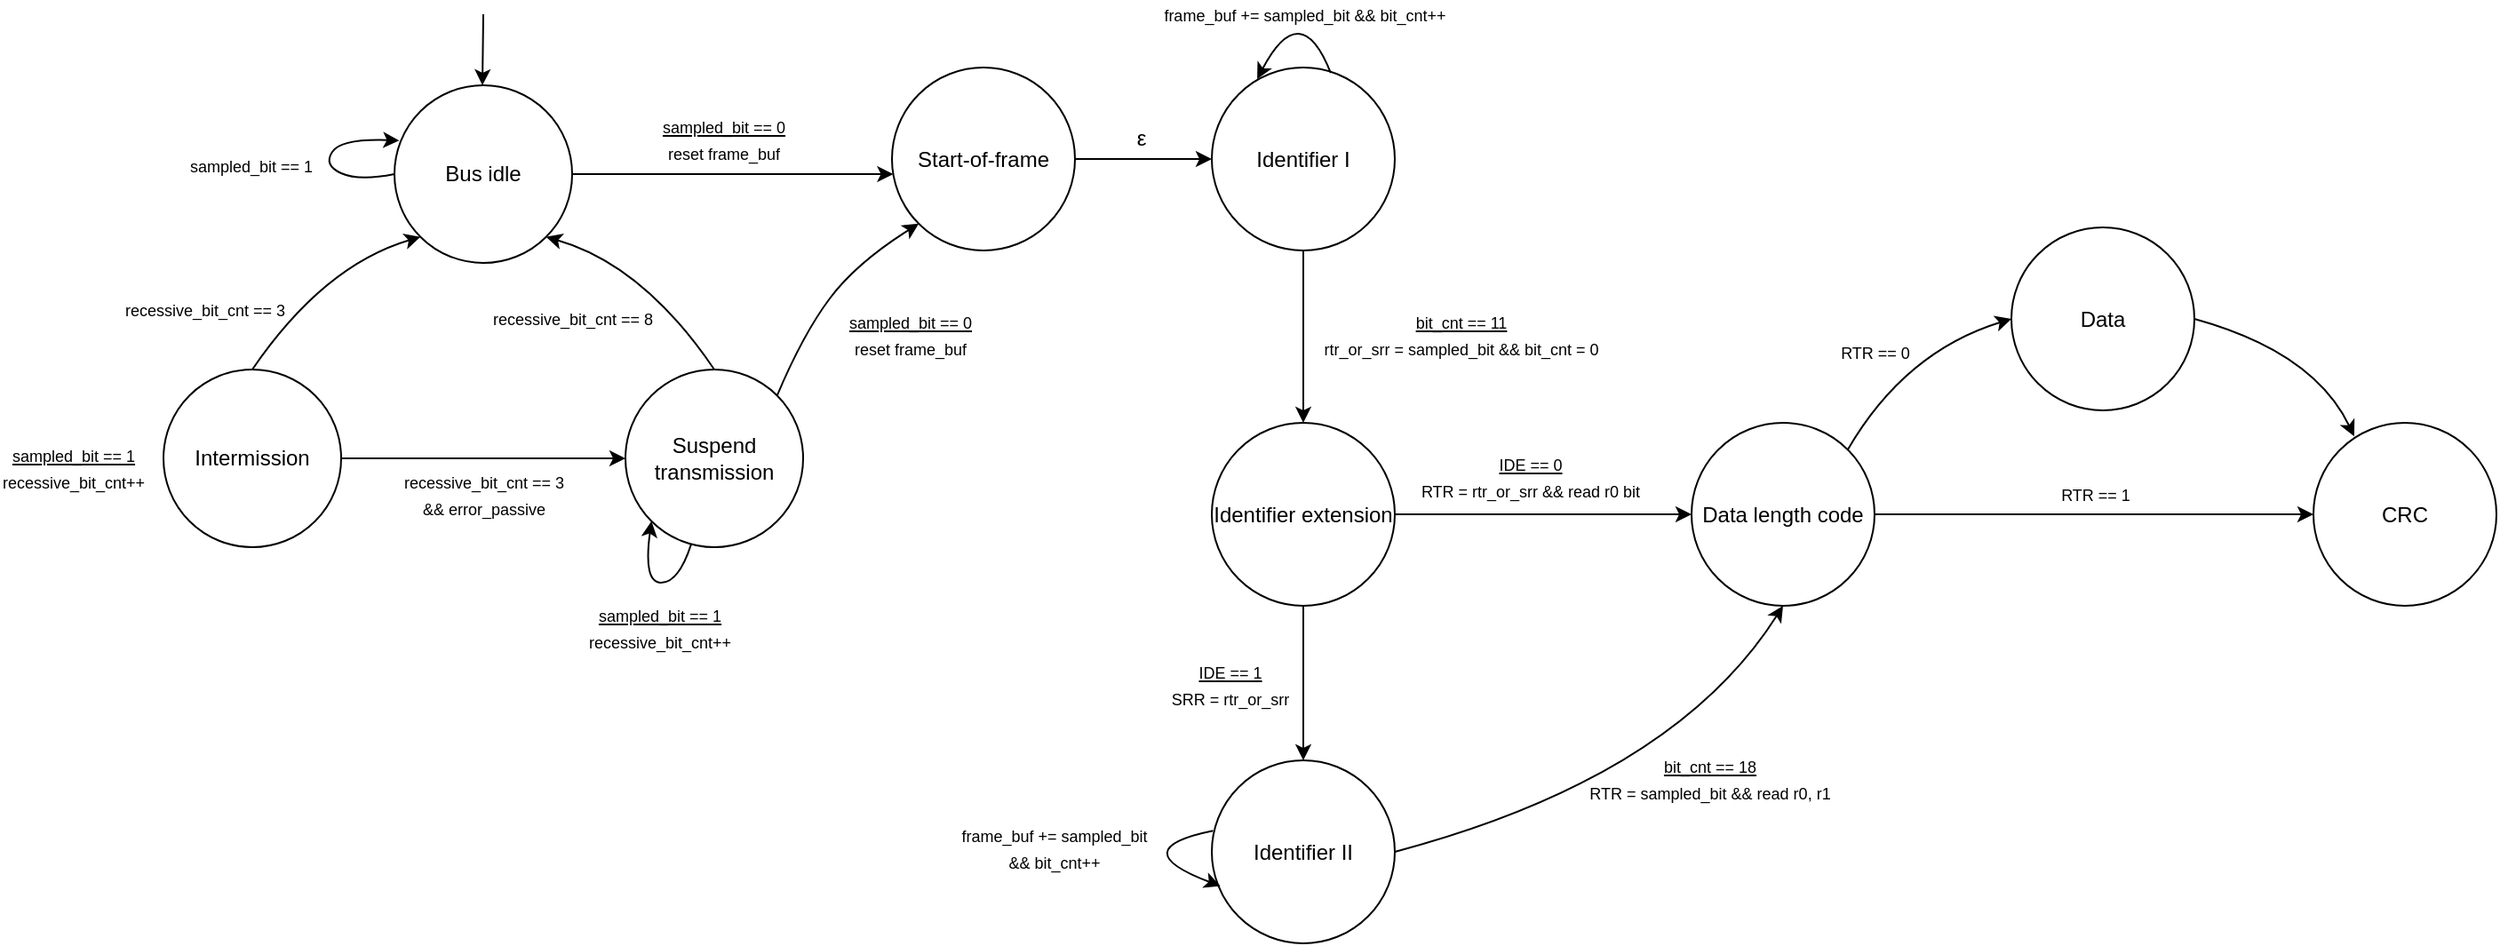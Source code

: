 <mxfile version="12.1.3" type="github" pages="1"><diagram id="fXuAVrspEKafF17kZ9Ae" name="Page-1"><mxGraphModel dx="1451" dy="1156" grid="1" gridSize="10" guides="1" tooltips="1" connect="1" arrows="1" fold="1" page="1" pageScale="1" pageWidth="827" pageHeight="1169" math="0" shadow="0"><root><mxCell id="0"/><mxCell id="1" parent="0"/><mxCell id="LsSuy4AF0oOqetUuykuO-6" value="" style="edgeStyle=orthogonalEdgeStyle;rounded=0;orthogonalLoop=1;jettySize=auto;html=1;" edge="1" parent="1" source="LsSuy4AF0oOqetUuykuO-1" target="LsSuy4AF0oOqetUuykuO-5"><mxGeometry relative="1" as="geometry"><Array as="points"><mxPoint x="440" y="240"/><mxPoint x="440" y="240"/></Array></mxGeometry></mxCell><mxCell id="LsSuy4AF0oOqetUuykuO-7" value="&lt;div&gt;&lt;u&gt;&lt;font style=&quot;font-size: 9px&quot;&gt;sampled_bit == 0&lt;br&gt;&lt;/font&gt;&lt;/u&gt;&lt;font style=&quot;font-size: 9px&quot;&gt;reset frame_buf&lt;/font&gt;&lt;u&gt;&lt;font style=&quot;font-size: 9px&quot;&gt;&lt;br&gt;&lt;/font&gt;&lt;/u&gt;&lt;/div&gt;" style="text;html=1;resizable=0;points=[];align=center;verticalAlign=middle;labelBackgroundColor=#ffffff;" vertex="1" connectable="0" parent="LsSuy4AF0oOqetUuykuO-6"><mxGeometry x="-0.237" relative="1" as="geometry"><mxPoint x="15.5" y="-20" as="offset"/></mxGeometry></mxCell><mxCell id="LsSuy4AF0oOqetUuykuO-1" value="Bus idle" style="ellipse;whiteSpace=wrap;html=1;aspect=fixed;" vertex="1" parent="1"><mxGeometry x="310" y="190" width="100" height="100" as="geometry"/></mxCell><mxCell id="LsSuy4AF0oOqetUuykuO-37" value="" style="edgeStyle=orthogonalEdgeStyle;rounded=0;orthogonalLoop=1;jettySize=auto;html=1;" edge="1" parent="1" source="LsSuy4AF0oOqetUuykuO-5" target="LsSuy4AF0oOqetUuykuO-36"><mxGeometry relative="1" as="geometry"/></mxCell><mxCell id="LsSuy4AF0oOqetUuykuO-42" value="&lt;div&gt;&lt;span class=&quot;st&quot;&gt;ε&lt;/span&gt;&lt;/div&gt;" style="text;html=1;resizable=0;points=[];align=center;verticalAlign=middle;labelBackgroundColor=#ffffff;" vertex="1" connectable="0" parent="LsSuy4AF0oOqetUuykuO-37"><mxGeometry x="-0.21" y="1" relative="1" as="geometry"><mxPoint x="6.5" y="-10.5" as="offset"/></mxGeometry></mxCell><mxCell id="LsSuy4AF0oOqetUuykuO-5" value="Start-of-frame&lt;font style=&quot;font-size: 8px&quot;&gt;&lt;br&gt;&lt;/font&gt;" style="ellipse;whiteSpace=wrap;html=1;aspect=fixed;" vertex="1" parent="1"><mxGeometry x="590" y="180" width="103" height="103" as="geometry"/></mxCell><mxCell id="LsSuy4AF0oOqetUuykuO-49" value="" style="edgeStyle=orthogonalEdgeStyle;rounded=0;orthogonalLoop=1;jettySize=auto;html=1;" edge="1" parent="1" source="LsSuy4AF0oOqetUuykuO-36" target="LsSuy4AF0oOqetUuykuO-48"><mxGeometry relative="1" as="geometry"/></mxCell><mxCell id="LsSuy4AF0oOqetUuykuO-50" value="&lt;div&gt;&lt;font style=&quot;font-size: 9px&quot;&gt;&lt;u&gt;bit_cnt == 11&lt;br&gt;&lt;/u&gt;rtr_or_srr = sampled_bit &amp;amp;&amp;amp; bit_cnt = 0&lt;br&gt;&lt;u&gt;&lt;/u&gt;&lt;/font&gt;&lt;/div&gt;" style="text;html=1;resizable=0;points=[];align=center;verticalAlign=middle;labelBackgroundColor=#ffffff;" vertex="1" connectable="0" parent="LsSuy4AF0oOqetUuykuO-49"><mxGeometry x="-0.293" y="-2" relative="1" as="geometry"><mxPoint x="90.5" y="12.5" as="offset"/></mxGeometry></mxCell><mxCell id="LsSuy4AF0oOqetUuykuO-36" value="Identifier I" style="ellipse;whiteSpace=wrap;html=1;aspect=fixed;" vertex="1" parent="1"><mxGeometry x="770" y="180" width="103" height="103" as="geometry"/></mxCell><mxCell id="LsSuy4AF0oOqetUuykuO-62" value="" style="edgeStyle=orthogonalEdgeStyle;rounded=0;orthogonalLoop=1;jettySize=auto;html=1;" edge="1" parent="1" source="LsSuy4AF0oOqetUuykuO-48" target="LsSuy4AF0oOqetUuykuO-61"><mxGeometry relative="1" as="geometry"/></mxCell><mxCell id="LsSuy4AF0oOqetUuykuO-63" value="&lt;u&gt;&lt;font style=&quot;font-size: 9px&quot;&gt;IDE == 0&lt;br&gt;&lt;/font&gt;&lt;/u&gt;&lt;font style=&quot;font-size: 9px&quot;&gt;RTR = rtr_or_srr &amp;amp;&amp;amp; read r0 bit&lt;br&gt;&lt;/font&gt;&lt;u&gt;&lt;font style=&quot;font-size: 9px&quot;&gt;&lt;/font&gt;&lt;/u&gt;" style="text;html=1;resizable=0;points=[];align=center;verticalAlign=middle;labelBackgroundColor=#ffffff;" vertex="1" connectable="0" parent="LsSuy4AF0oOqetUuykuO-62"><mxGeometry x="-0.178" y="2" relative="1" as="geometry"><mxPoint x="7.5" y="-19.5" as="offset"/></mxGeometry></mxCell><mxCell id="LsSuy4AF0oOqetUuykuO-65" value="" style="edgeStyle=orthogonalEdgeStyle;rounded=0;orthogonalLoop=1;jettySize=auto;html=1;" edge="1" parent="1" source="LsSuy4AF0oOqetUuykuO-48" target="LsSuy4AF0oOqetUuykuO-64"><mxGeometry relative="1" as="geometry"/></mxCell><mxCell id="LsSuy4AF0oOqetUuykuO-66" value="&lt;div&gt;&lt;font style=&quot;font-size: 9px&quot;&gt;&lt;u&gt;&lt;font style=&quot;font-size: 9px&quot;&gt;IDE == 1&lt;/font&gt;&lt;br&gt;&lt;/u&gt;&lt;/font&gt;&lt;/div&gt;&lt;font style=&quot;font-size: 9px&quot; size=&quot;3&quot;&gt;SRR = rtr_or_srr&lt;/font&gt;" style="text;html=1;resizable=0;points=[];align=center;verticalAlign=middle;labelBackgroundColor=#ffffff;" vertex="1" connectable="0" parent="LsSuy4AF0oOqetUuykuO-65"><mxGeometry x="-0.163" y="2" relative="1" as="geometry"><mxPoint x="-43.5" y="7" as="offset"/></mxGeometry></mxCell><mxCell id="LsSuy4AF0oOqetUuykuO-48" value="Identifier extension" style="ellipse;whiteSpace=wrap;html=1;aspect=fixed;" vertex="1" parent="1"><mxGeometry x="770" y="380" width="103" height="103" as="geometry"/></mxCell><mxCell id="LsSuy4AF0oOqetUuykuO-64" value="Identifier II" style="ellipse;whiteSpace=wrap;html=1;aspect=fixed;" vertex="1" parent="1"><mxGeometry x="770" y="570" width="103" height="103" as="geometry"/></mxCell><mxCell id="LsSuy4AF0oOqetUuykuO-86" value="" style="edgeStyle=orthogonalEdgeStyle;rounded=0;orthogonalLoop=1;jettySize=auto;html=1;" edge="1" parent="1" source="LsSuy4AF0oOqetUuykuO-61" target="LsSuy4AF0oOqetUuykuO-85"><mxGeometry relative="1" as="geometry"/></mxCell><mxCell id="LsSuy4AF0oOqetUuykuO-89" value="&lt;font style=&quot;font-size: 9px&quot;&gt;RTR == 1&lt;/font&gt;" style="text;html=1;resizable=0;points=[];align=center;verticalAlign=middle;labelBackgroundColor=#ffffff;" vertex="1" connectable="0" parent="LsSuy4AF0oOqetUuykuO-86"><mxGeometry x="-0.103" y="1" relative="1" as="geometry"><mxPoint x="12.5" y="-10.5" as="offset"/></mxGeometry></mxCell><mxCell id="LsSuy4AF0oOqetUuykuO-61" value="Data length code " style="ellipse;whiteSpace=wrap;html=1;aspect=fixed;" vertex="1" parent="1"><mxGeometry x="1040" y="380" width="103" height="103" as="geometry"/></mxCell><mxCell id="LsSuy4AF0oOqetUuykuO-85" value="CRC" style="ellipse;whiteSpace=wrap;html=1;aspect=fixed;" vertex="1" parent="1"><mxGeometry x="1390" y="380" width="103" height="103" as="geometry"/></mxCell><mxCell id="LsSuy4AF0oOqetUuykuO-79" value="Data" style="ellipse;whiteSpace=wrap;html=1;aspect=fixed;" vertex="1" parent="1"><mxGeometry x="1220" y="270" width="103" height="103" as="geometry"/></mxCell><mxCell id="LsSuy4AF0oOqetUuykuO-4" value="" style="endArrow=classic;html=1;" edge="1" parent="1"><mxGeometry width="50" height="50" relative="1" as="geometry"><mxPoint x="360" y="150" as="sourcePoint"/><mxPoint x="359.5" y="190" as="targetPoint"/></mxGeometry></mxCell><mxCell id="LsSuy4AF0oOqetUuykuO-15" value="" style="curved=1;endArrow=classic;html=1;entryX=0.027;entryY=0.311;entryDx=0;entryDy=0;exitX=0;exitY=0.5;exitDx=0;exitDy=0;entryPerimeter=0;" edge="1" parent="1" source="LsSuy4AF0oOqetUuykuO-1" target="LsSuy4AF0oOqetUuykuO-1"><mxGeometry width="50" height="50" relative="1" as="geometry"><mxPoint x="310" y="250" as="sourcePoint"/><mxPoint x="310" y="200" as="targetPoint"/><Array as="points"><mxPoint x="290" y="244"/><mxPoint x="270" y="235"/><mxPoint x="280" y="220"/></Array></mxGeometry></mxCell><mxCell id="LsSuy4AF0oOqetUuykuO-21" value="&lt;div&gt;&lt;font style=&quot;font-size: 9px&quot;&gt;sampled_bit == 1&lt;br&gt;&lt;/font&gt;&lt;/div&gt;" style="text;html=1;resizable=0;points=[];align=center;verticalAlign=middle;labelBackgroundColor=#ffffff;direction=south;" vertex="1" connectable="0" parent="1"><mxGeometry x="209.929" y="250" as="geometry"><mxPoint x="18.5" y="-15" as="offset"/></mxGeometry></mxCell><mxCell id="LsSuy4AF0oOqetUuykuO-30" value="" style="edgeStyle=orthogonalEdgeStyle;rounded=0;orthogonalLoop=1;jettySize=auto;html=1;" edge="1" parent="1" source="LsSuy4AF0oOqetUuykuO-23" target="LsSuy4AF0oOqetUuykuO-29"><mxGeometry relative="1" as="geometry"/></mxCell><mxCell id="LsSuy4AF0oOqetUuykuO-23" value="Intermission" style="ellipse;whiteSpace=wrap;html=1;aspect=fixed;" vertex="1" parent="1"><mxGeometry x="180" y="350" width="100" height="100" as="geometry"/></mxCell><mxCell id="LsSuy4AF0oOqetUuykuO-29" value="Suspend transmission" style="ellipse;whiteSpace=wrap;html=1;aspect=fixed;" vertex="1" parent="1"><mxGeometry x="440" y="350" width="100" height="100" as="geometry"/></mxCell><mxCell id="LsSuy4AF0oOqetUuykuO-24" value="" style="curved=1;endArrow=classic;html=1;entryX=0;entryY=1;entryDx=0;entryDy=0;exitX=0.5;exitY=0;exitDx=0;exitDy=0;" edge="1" parent="1" source="LsSuy4AF0oOqetUuykuO-23" target="LsSuy4AF0oOqetUuykuO-1"><mxGeometry width="50" height="50" relative="1" as="geometry"><mxPoint x="270" y="341.5" as="sourcePoint"/><mxPoint x="320" y="291.5" as="targetPoint"/><Array as="points"><mxPoint x="270" y="291.5"/></Array></mxGeometry></mxCell><mxCell id="LsSuy4AF0oOqetUuykuO-25" value="&lt;font style=&quot;font-size: 9px&quot;&gt;recessive_bit_cnt == 3&lt;/font&gt;" style="text;html=1;resizable=0;points=[];align=center;verticalAlign=middle;labelBackgroundColor=#ffffff;" vertex="1" connectable="0" parent="LsSuy4AF0oOqetUuykuO-24"><mxGeometry x="-0.353" y="-6" relative="1" as="geometry"><mxPoint x="-56" y="-3" as="offset"/></mxGeometry></mxCell><mxCell id="LsSuy4AF0oOqetUuykuO-26" value="" style="curved=1;endArrow=classic;html=1;entryX=0;entryY=1;entryDx=0;entryDy=0;exitX=0.37;exitY=0.983;exitDx=0;exitDy=0;exitPerimeter=0;" edge="1" parent="1" source="LsSuy4AF0oOqetUuykuO-29" target="LsSuy4AF0oOqetUuykuO-29"><mxGeometry width="50" height="50" relative="1" as="geometry"><mxPoint x="474.3" y="511" as="sourcePoint"/><mxPoint x="473.6" y="492.3" as="targetPoint"/><Array as="points"><mxPoint x="470" y="470"/><mxPoint x="450" y="470"/></Array></mxGeometry></mxCell><mxCell id="LsSuy4AF0oOqetUuykuO-28" value="&lt;div&gt;&lt;u&gt;&lt;font style=&quot;font-size: 9px&quot;&gt;sampled_bit == 1&lt;br&gt;&lt;/font&gt;&lt;/u&gt;&lt;font style=&quot;font-size: 9px&quot;&gt;recessive_bit_cnt++&lt;/font&gt;&lt;u&gt;&lt;font style=&quot;font-size: 9px&quot;&gt;&lt;br&gt;&lt;/font&gt;&lt;/u&gt;&lt;/div&gt;" style="text;html=1;resizable=0;points=[];align=center;verticalAlign=middle;labelBackgroundColor=#ffffff;direction=south;" vertex="1" connectable="0" parent="1"><mxGeometry x="109.929" y="420" as="geometry"><mxPoint x="18.5" y="-15" as="offset"/></mxGeometry></mxCell><mxCell id="LsSuy4AF0oOqetUuykuO-31" value="" style="curved=1;endArrow=classic;html=1;entryX=1;entryY=1;entryDx=0;entryDy=0;exitX=0.5;exitY=0;exitDx=0;exitDy=0;" edge="1" parent="1" source="LsSuy4AF0oOqetUuykuO-29" target="LsSuy4AF0oOqetUuykuO-1"><mxGeometry width="50" height="50" relative="1" as="geometry"><mxPoint x="430.0" y="350" as="sourcePoint"/><mxPoint x="484.645" y="275.355" as="targetPoint"/><Array as="points"><mxPoint x="450" y="291"/></Array></mxGeometry></mxCell><mxCell id="LsSuy4AF0oOqetUuykuO-32" value="&lt;font style=&quot;font-size: 9px&quot;&gt;recessive_bit_cnt == 8&lt;/font&gt;" style="text;html=1;resizable=0;points=[];align=center;verticalAlign=middle;labelBackgroundColor=#ffffff;" vertex="1" connectable="0" parent="LsSuy4AF0oOqetUuykuO-31"><mxGeometry x="-0.353" y="-6" relative="1" as="geometry"><mxPoint x="-61.5" y="8" as="offset"/></mxGeometry></mxCell><mxCell id="LsSuy4AF0oOqetUuykuO-33" value="&lt;font style=&quot;font-size: 9px&quot;&gt;recessive_bit_cnt == 3&lt;/font&gt;&lt;br&gt;&lt;font style=&quot;font-size: 9px&quot;&gt;&amp;amp;&amp;amp; error_passive&lt;/font&gt;" style="text;html=1;resizable=0;points=[];align=center;verticalAlign=middle;labelBackgroundColor=#ffffff;" vertex="1" connectable="0" parent="1"><mxGeometry x="-0.353" y="-6" relative="1" as="geometry"><mxPoint x="360" y="420" as="offset"/></mxGeometry></mxCell><mxCell id="LsSuy4AF0oOqetUuykuO-35" value="" style="curved=1;endArrow=classic;html=1;entryX=0;entryY=1;entryDx=0;entryDy=0;exitX=1;exitY=0;exitDx=0;exitDy=0;" edge="1" parent="1" source="LsSuy4AF0oOqetUuykuO-29" target="LsSuy4AF0oOqetUuykuO-5"><mxGeometry width="50" height="50" relative="1" as="geometry"><mxPoint x="570" y="360" as="sourcePoint"/><mxPoint x="620" y="310" as="targetPoint"/><Array as="points"><mxPoint x="540" y="330"/><mxPoint x="570" y="290"/></Array></mxGeometry></mxCell><mxCell id="LsSuy4AF0oOqetUuykuO-38" value="&lt;div&gt;&lt;u&gt;&lt;font style=&quot;font-size: 9px&quot;&gt;sampled_bit == 1&lt;br&gt;&lt;/font&gt;&lt;/u&gt;&lt;font style=&quot;font-size: 9px&quot;&gt;recessive_bit_cnt++&lt;/font&gt;&lt;u&gt;&lt;font style=&quot;font-size: 9px&quot;&gt;&lt;br&gt;&lt;/font&gt;&lt;/u&gt;&lt;/div&gt;" style="text;html=1;resizable=0;points=[];align=center;verticalAlign=middle;labelBackgroundColor=#ffffff;direction=south;" vertex="1" connectable="0" parent="1"><mxGeometry x="439.929" y="510" as="geometry"><mxPoint x="18.5" y="-15" as="offset"/></mxGeometry></mxCell><mxCell id="LsSuy4AF0oOqetUuykuO-40" value="&lt;div&gt;&lt;u&gt;&lt;font style=&quot;font-size: 9px&quot;&gt;sampled_bit == 0&lt;br&gt;&lt;/font&gt;&lt;/u&gt;&lt;font style=&quot;font-size: 9px&quot;&gt;reset frame_buf&lt;/font&gt;&lt;u&gt;&lt;font style=&quot;font-size: 9px&quot;&gt;&lt;br&gt;&lt;/font&gt;&lt;/u&gt;&lt;/div&gt;" style="text;html=1;resizable=0;points=[];align=center;verticalAlign=middle;labelBackgroundColor=#ffffff;" vertex="1" connectable="0" parent="1"><mxGeometry x="-0.237" relative="1" as="geometry"><mxPoint x="600" y="330" as="offset"/></mxGeometry></mxCell><mxCell id="LsSuy4AF0oOqetUuykuO-43" value="" style="curved=1;endArrow=classic;html=1;entryX=0.248;entryY=0.063;entryDx=0;entryDy=0;entryPerimeter=0;exitX=0.65;exitY=0.03;exitDx=0;exitDy=0;exitPerimeter=0;" edge="1" parent="1" source="LsSuy4AF0oOqetUuykuO-36" target="LsSuy4AF0oOqetUuykuO-36"><mxGeometry width="50" height="50" relative="1" as="geometry"><mxPoint x="839" y="180" as="sourcePoint"/><mxPoint x="830" y="160" as="targetPoint"/><Array as="points"><mxPoint x="820" y="140"/></Array></mxGeometry></mxCell><mxCell id="LsSuy4AF0oOqetUuykuO-44" value="&lt;div&gt;&lt;font style=&quot;font-size: 9px&quot;&gt;&lt;font style=&quot;font-size: 9px&quot;&gt;frame_buf += sampled_bit &lt;/font&gt;&amp;amp;&amp;amp; &lt;/font&gt;&lt;font style=&quot;font-size: 9px&quot;&gt;&lt;font style=&quot;font-size: 9px&quot;&gt;bit_cnt++&lt;/font&gt;&lt;br&gt;&lt;/font&gt;&lt;/div&gt;" style="text;html=1;resizable=0;points=[];align=center;verticalAlign=middle;labelBackgroundColor=#ffffff;" vertex="1" connectable="0" parent="LsSuy4AF0oOqetUuykuO-43"><mxGeometry x="-0.469" y="10" relative="1" as="geometry"><mxPoint x="3.5" y="-12.5" as="offset"/></mxGeometry></mxCell><mxCell id="LsSuy4AF0oOqetUuykuO-69" value="" style="curved=1;endArrow=classic;html=1;entryX=0.047;entryY=0.687;entryDx=0;entryDy=0;entryPerimeter=0;exitX=0.007;exitY=0.385;exitDx=0;exitDy=0;exitPerimeter=0;" edge="1" parent="1" source="LsSuy4AF0oOqetUuykuO-64" target="LsSuy4AF0oOqetUuykuO-64"><mxGeometry width="50" height="50" relative="1" as="geometry"><mxPoint x="751.45" y="623.09" as="sourcePoint"/><mxPoint x="710.044" y="626.489" as="targetPoint"/><Array as="points"><mxPoint x="720" y="620"/></Array></mxGeometry></mxCell><mxCell id="LsSuy4AF0oOqetUuykuO-70" value="&lt;div&gt;&lt;font style=&quot;font-size: 9px&quot;&gt;&lt;font style=&quot;font-size: 9px&quot;&gt;frame_buf += sampled_bit&lt;br&gt;&lt;/font&gt;&amp;amp;&amp;amp; &lt;/font&gt;&lt;font style=&quot;font-size: 9px&quot;&gt;&lt;font style=&quot;font-size: 9px&quot;&gt;bit_cnt++&lt;/font&gt;&lt;br&gt;&lt;/font&gt;&lt;/div&gt;" style="text;html=1;resizable=0;points=[];align=center;verticalAlign=middle;labelBackgroundColor=#ffffff;" vertex="1" connectable="0" parent="LsSuy4AF0oOqetUuykuO-69"><mxGeometry x="-0.469" y="10" relative="1" as="geometry"><mxPoint x="-63" y="-7" as="offset"/></mxGeometry></mxCell><mxCell id="LsSuy4AF0oOqetUuykuO-77" value="&lt;div&gt;&lt;u&gt;&lt;font style=&quot;font-size: 9px&quot;&gt;bit_cnt == 18&lt;/font&gt;&lt;/u&gt;&lt;/div&gt;&lt;div&gt;&lt;font style=&quot;font-size: 9px&quot;&gt;RTR = sampled_bit &amp;amp;&amp;amp; read r0, r1&lt;/font&gt;&lt;u&gt;&lt;font style=&quot;font-size: 9px&quot;&gt;&lt;br&gt;&lt;/font&gt;&lt;/u&gt;&lt;/div&gt;" style="text;html=1;resizable=0;points=[];align=center;verticalAlign=middle;labelBackgroundColor=#ffffff;" vertex="1" connectable="0" parent="1"><mxGeometry x="-0.195" y="3" relative="1" as="geometry"><mxPoint x="1050" y="580" as="offset"/></mxGeometry></mxCell><mxCell id="LsSuy4AF0oOqetUuykuO-78" value="" style="curved=1;endArrow=classic;html=1;entryX=0.5;entryY=1;entryDx=0;entryDy=0;exitX=1;exitY=0.5;exitDx=0;exitDy=0;" edge="1" parent="1" source="LsSuy4AF0oOqetUuykuO-64" target="LsSuy4AF0oOqetUuykuO-61"><mxGeometry width="50" height="50" relative="1" as="geometry"><mxPoint x="950" y="595" as="sourcePoint"/><mxPoint x="1000" y="545" as="targetPoint"/><Array as="points"><mxPoint x="1030" y="580"/></Array></mxGeometry></mxCell><mxCell id="LsSuy4AF0oOqetUuykuO-83" value="" style="curved=1;endArrow=classic;html=1;entryX=0;entryY=0.5;entryDx=0;entryDy=0;exitX=1;exitY=0;exitDx=0;exitDy=0;" edge="1" parent="1" source="LsSuy4AF0oOqetUuykuO-61" target="LsSuy4AF0oOqetUuykuO-79"><mxGeometry width="50" height="50" relative="1" as="geometry"><mxPoint x="1143" y="373" as="sourcePoint"/><mxPoint x="1193" y="323" as="targetPoint"/><Array as="points"><mxPoint x="1160" y="340"/></Array></mxGeometry></mxCell><mxCell id="LsSuy4AF0oOqetUuykuO-84" value="&lt;font style=&quot;font-size: 9px&quot;&gt;RTR == 0&lt;/font&gt;" style="text;html=1;resizable=0;points=[];align=center;verticalAlign=middle;labelBackgroundColor=#ffffff;" vertex="1" connectable="0" parent="LsSuy4AF0oOqetUuykuO-83"><mxGeometry x="0.119" y="-16" relative="1" as="geometry"><mxPoint x="-28.5" y="-13" as="offset"/></mxGeometry></mxCell><mxCell id="LsSuy4AF0oOqetUuykuO-87" value="" style="curved=1;endArrow=classic;html=1;entryX=0.223;entryY=0.074;entryDx=0;entryDy=0;exitX=1;exitY=0.5;exitDx=0;exitDy=0;entryPerimeter=0;" edge="1" parent="1" source="LsSuy4AF0oOqetUuykuO-79" target="LsSuy4AF0oOqetUuykuO-85"><mxGeometry width="50" height="50" relative="1" as="geometry"><mxPoint x="1359.916" y="343.584" as="sourcePoint"/><mxPoint x="1462.0" y="270" as="targetPoint"/><Array as="points"><mxPoint x="1390" y="340"/></Array></mxGeometry></mxCell></root></mxGraphModel></diagram></mxfile>